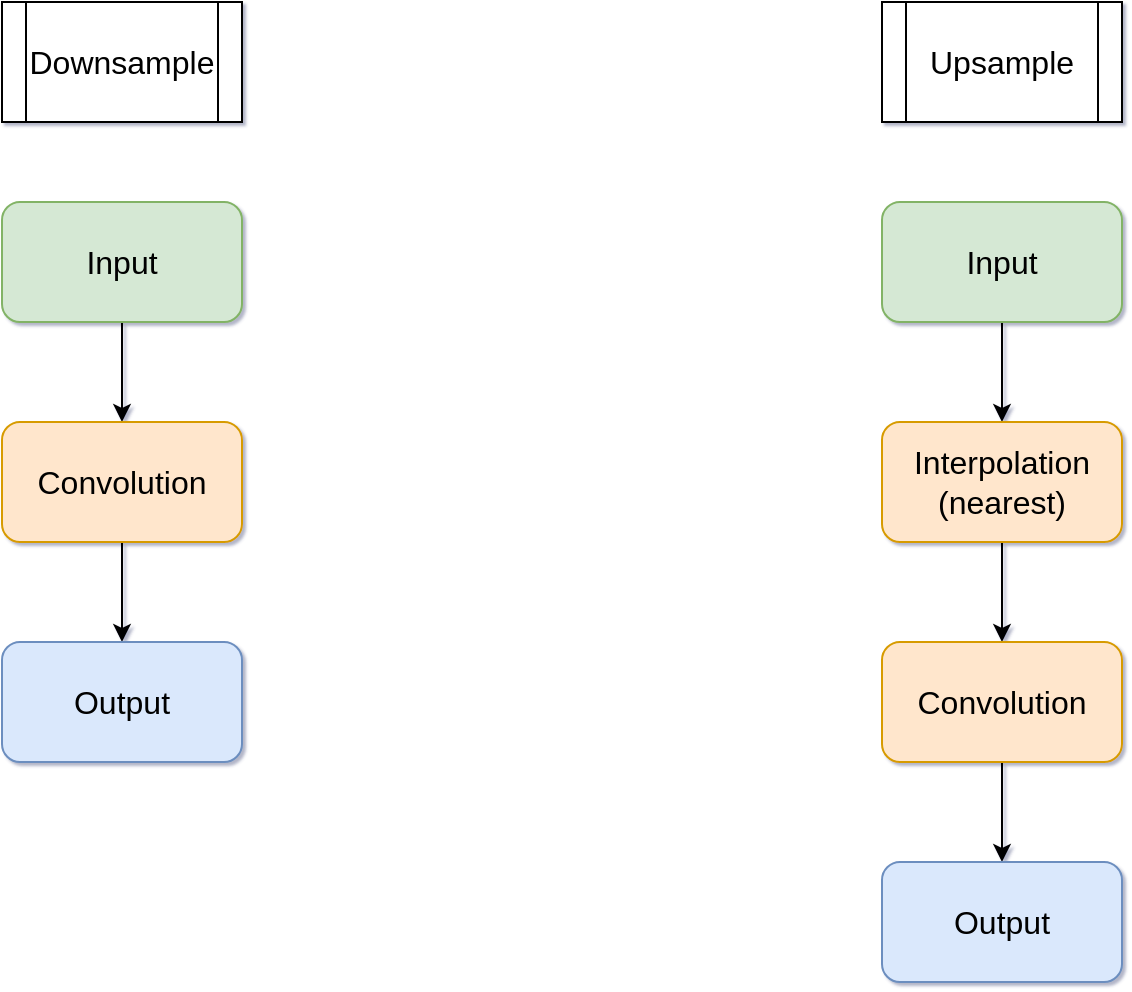<mxfile version="21.8.0" type="device">
  <diagram name="Page-1" id="XgtEaTCKWylhK3pOoqVf">
    <mxGraphModel dx="2062" dy="1092" grid="1" gridSize="10" guides="1" tooltips="1" connect="1" arrows="1" fold="1" page="1" pageScale="1" pageWidth="850" pageHeight="1100" math="0" shadow="1">
      <root>
        <mxCell id="0" />
        <mxCell id="1" parent="0" />
        <mxCell id="oEHOq3VGEUbCFvJvwiQ8-14" style="edgeStyle=orthogonalEdgeStyle;rounded=0;orthogonalLoop=1;jettySize=auto;html=1;exitX=0.5;exitY=1;exitDx=0;exitDy=0;entryX=0.5;entryY=0;entryDx=0;entryDy=0;fontSize=16;" parent="1" source="oEHOq3VGEUbCFvJvwiQ8-1" target="oEHOq3VGEUbCFvJvwiQ8-12" edge="1">
          <mxGeometry relative="1" as="geometry" />
        </mxCell>
        <mxCell id="oEHOq3VGEUbCFvJvwiQ8-1" value="Input" style="rounded=1;whiteSpace=wrap;html=1;fillColor=#d5e8d4;strokeColor=#82b366;fontSize=16;" parent="1" vertex="1">
          <mxGeometry x="590" y="120" width="120" height="60" as="geometry" />
        </mxCell>
        <mxCell id="oEHOq3VGEUbCFvJvwiQ8-10" style="edgeStyle=orthogonalEdgeStyle;rounded=0;orthogonalLoop=1;jettySize=auto;html=1;exitX=0.5;exitY=1;exitDx=0;exitDy=0;entryX=0.5;entryY=0;entryDx=0;entryDy=0;fontSize=16;" parent="1" source="oEHOq3VGEUbCFvJvwiQ8-2" target="oEHOq3VGEUbCFvJvwiQ8-8" edge="1">
          <mxGeometry relative="1" as="geometry" />
        </mxCell>
        <mxCell id="oEHOq3VGEUbCFvJvwiQ8-2" value="Input" style="rounded=1;whiteSpace=wrap;html=1;fillColor=#d5e8d4;strokeColor=#82b366;fontSize=16;" parent="1" vertex="1">
          <mxGeometry x="150" y="120" width="120" height="60" as="geometry" />
        </mxCell>
        <mxCell id="oEHOq3VGEUbCFvJvwiQ8-3" value="Downsample" style="shape=process;whiteSpace=wrap;html=1;backgroundOutline=1;fontSize=16;" parent="1" vertex="1">
          <mxGeometry x="150" y="20" width="120" height="60" as="geometry" />
        </mxCell>
        <mxCell id="oEHOq3VGEUbCFvJvwiQ8-7" value="Upsample" style="shape=process;whiteSpace=wrap;html=1;backgroundOutline=1;fontSize=16;" parent="1" vertex="1">
          <mxGeometry x="590" y="20" width="120" height="60" as="geometry" />
        </mxCell>
        <mxCell id="oEHOq3VGEUbCFvJvwiQ8-11" style="edgeStyle=orthogonalEdgeStyle;rounded=0;orthogonalLoop=1;jettySize=auto;html=1;exitX=0.5;exitY=1;exitDx=0;exitDy=0;entryX=0.5;entryY=0;entryDx=0;entryDy=0;fontSize=16;" parent="1" source="oEHOq3VGEUbCFvJvwiQ8-8" target="oEHOq3VGEUbCFvJvwiQ8-9" edge="1">
          <mxGeometry relative="1" as="geometry" />
        </mxCell>
        <mxCell id="oEHOq3VGEUbCFvJvwiQ8-8" value="Convolution" style="rounded=1;whiteSpace=wrap;html=1;fillColor=#ffe6cc;strokeColor=#d79b00;fontSize=16;" parent="1" vertex="1">
          <mxGeometry x="150" y="230" width="120" height="60" as="geometry" />
        </mxCell>
        <mxCell id="oEHOq3VGEUbCFvJvwiQ8-9" value="Output" style="rounded=1;whiteSpace=wrap;html=1;fillColor=#dae8fc;strokeColor=#6c8ebf;fontSize=16;" parent="1" vertex="1">
          <mxGeometry x="150" y="340" width="120" height="60" as="geometry" />
        </mxCell>
        <mxCell id="oEHOq3VGEUbCFvJvwiQ8-15" style="edgeStyle=orthogonalEdgeStyle;rounded=0;orthogonalLoop=1;jettySize=auto;html=1;exitX=0.5;exitY=1;exitDx=0;exitDy=0;entryX=0.5;entryY=0;entryDx=0;entryDy=0;fontSize=16;" parent="1" source="oEHOq3VGEUbCFvJvwiQ8-12" target="oEHOq3VGEUbCFvJvwiQ8-13" edge="1">
          <mxGeometry relative="1" as="geometry" />
        </mxCell>
        <mxCell id="oEHOq3VGEUbCFvJvwiQ8-12" value="Interpolation&lt;br style=&quot;font-size: 16px;&quot;&gt;(nearest)" style="rounded=1;whiteSpace=wrap;html=1;fillColor=#ffe6cc;strokeColor=#d79b00;fontSize=16;" parent="1" vertex="1">
          <mxGeometry x="590" y="230" width="120" height="60" as="geometry" />
        </mxCell>
        <mxCell id="oEHOq3VGEUbCFvJvwiQ8-17" style="edgeStyle=orthogonalEdgeStyle;rounded=0;orthogonalLoop=1;jettySize=auto;html=1;exitX=0.5;exitY=1;exitDx=0;exitDy=0;entryX=0.5;entryY=0;entryDx=0;entryDy=0;fontSize=16;" parent="1" source="oEHOq3VGEUbCFvJvwiQ8-13" target="oEHOq3VGEUbCFvJvwiQ8-16" edge="1">
          <mxGeometry relative="1" as="geometry" />
        </mxCell>
        <mxCell id="oEHOq3VGEUbCFvJvwiQ8-13" value="Convolution" style="rounded=1;whiteSpace=wrap;html=1;fillColor=#ffe6cc;strokeColor=#d79b00;fontSize=16;" parent="1" vertex="1">
          <mxGeometry x="590" y="340" width="120" height="60" as="geometry" />
        </mxCell>
        <mxCell id="oEHOq3VGEUbCFvJvwiQ8-16" value="Output" style="rounded=1;whiteSpace=wrap;html=1;fillColor=#dae8fc;strokeColor=#6c8ebf;fontSize=16;" parent="1" vertex="1">
          <mxGeometry x="590" y="450" width="120" height="60" as="geometry" />
        </mxCell>
      </root>
    </mxGraphModel>
  </diagram>
</mxfile>
